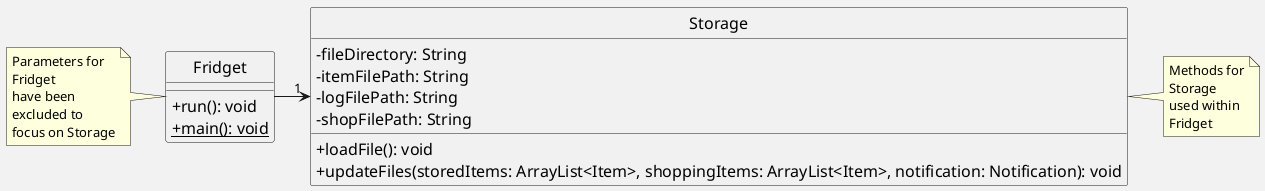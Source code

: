 @startuml
hide circle
skinparam classAttributeIconSize 0
skinparam classFontSize 16
skinparam classAttributeFontSize 16
skinparam backgroundColor #f2f2f2

Fridget -> "1" Storage

class Fridget {
    + run(): void
    + {static} main(): void
}

note left
    Parameters for
    Fridget
    have been
    excluded to
    focus on Storage
end note

class Storage {
    - fileDirectory: String
    - itemFilePath: String
    - logFilePath: String
    - shopFilePath: String
    + loadFile(): void
    + updateFiles(storedItems: ArrayList<Item>, shoppingItems: ArrayList<Item>, notification: Notification): void
}

note right
    Methods for
    Storage
    used within
    Fridget
end note

@enduml
